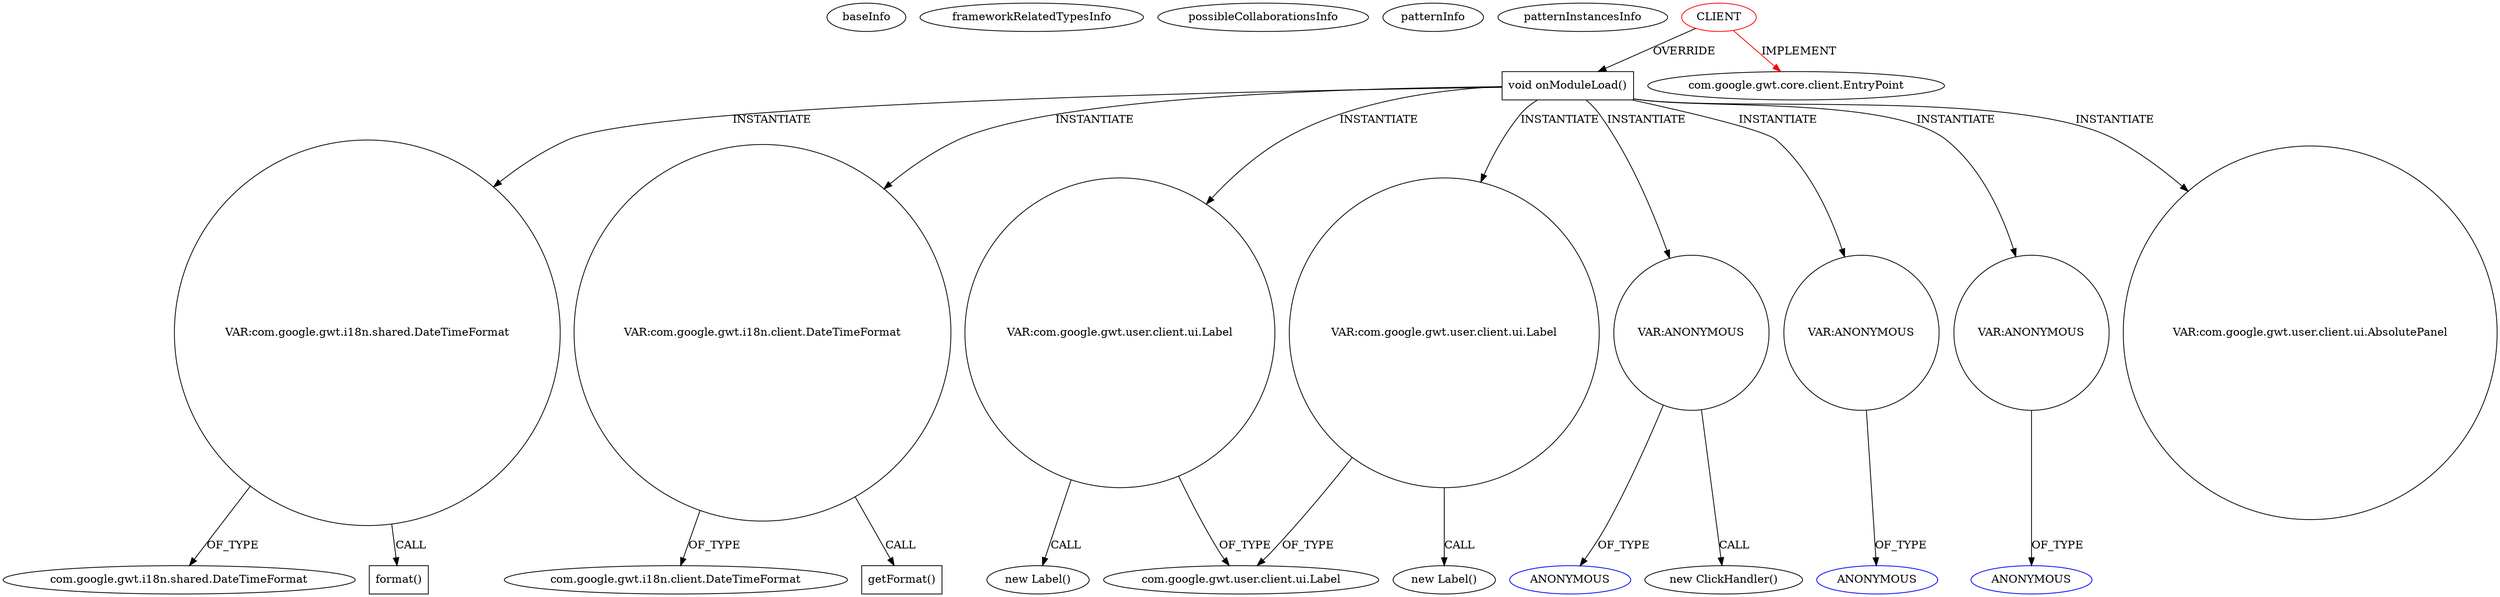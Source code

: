 digraph {
baseInfo[graphId=1131,category="pattern",isAnonymous=false,possibleRelation=false]
frameworkRelatedTypesInfo[0="com.google.gwt.core.client.EntryPoint"]
possibleCollaborationsInfo[]
patternInfo[frequency=2.0,patternRootClient=0]
patternInstancesInfo[0="nakaken0629-mezamashimailgwt~/nakaken0629-mezamashimailgwt/mezamashimailgwt-master/mezamashimailgwt/src/com/appspot/mezamashimailgwt/client/Mezamashimailgwt.java~Mezamashimailgwt~4116",1="coldplayguy-flight87~/coldplayguy-flight87/flight87-master/BookFlight/src/bookflight/client/BookFlight.java~BookFlight~1091"]
220[label="com.google.gwt.i18n.shared.DateTimeFormat",vertexType="FRAMEWORK_CLASS_TYPE",isFrameworkType=false]
218[label="VAR:com.google.gwt.i18n.shared.DateTimeFormat",vertexType="VARIABLE_EXPRESION",isFrameworkType=false,shape=circle]
219[label="format()",vertexType="INSIDE_CALL",isFrameworkType=false,shape=box]
2[label="void onModuleLoad()",vertexType="OVERRIDING_METHOD_DECLARATION",isFrameworkType=false,shape=box]
0[label="CLIENT",vertexType="ROOT_CLIENT_CLASS_DECLARATION",isFrameworkType=false,color=red]
210[label="VAR:com.google.gwt.i18n.client.DateTimeFormat",vertexType="VARIABLE_EXPRESION",isFrameworkType=false,shape=circle]
212[label="com.google.gwt.i18n.client.DateTimeFormat",vertexType="FRAMEWORK_CLASS_TYPE",isFrameworkType=false]
206[label="VAR:com.google.gwt.user.client.ui.Label",vertexType="VARIABLE_EXPRESION",isFrameworkType=false,shape=circle]
189[label="com.google.gwt.user.client.ui.Label",vertexType="FRAMEWORK_CLASS_TYPE",isFrameworkType=false]
226[label="VAR:com.google.gwt.user.client.ui.Label",vertexType="VARIABLE_EXPRESION",isFrameworkType=false,shape=circle]
211[label="getFormat()",vertexType="INSIDE_CALL",isFrameworkType=false,shape=box]
1[label="com.google.gwt.core.client.EntryPoint",vertexType="FRAMEWORK_INTERFACE_TYPE",isFrameworkType=false]
205[label="new Label()",vertexType="CONSTRUCTOR_CALL",isFrameworkType=false]
225[label="new Label()",vertexType="CONSTRUCTOR_CALL",isFrameworkType=false]
150[label="VAR:ANONYMOUS",vertexType="VARIABLE_EXPRESION",isFrameworkType=false,shape=circle]
151[label="ANONYMOUS",vertexType="REFERENCE_ANONYMOUS_DECLARATION",isFrameworkType=false,color=blue]
149[label="new ClickHandler()",vertexType="CONSTRUCTOR_CALL",isFrameworkType=false]
180[label="VAR:ANONYMOUS",vertexType="VARIABLE_EXPRESION",isFrameworkType=false,shape=circle]
181[label="ANONYMOUS",vertexType="REFERENCE_ANONYMOUS_DECLARATION",isFrameworkType=false,color=blue]
237[label="VAR:ANONYMOUS",vertexType="VARIABLE_EXPRESION",isFrameworkType=false,shape=circle]
238[label="ANONYMOUS",vertexType="REFERENCE_ANONYMOUS_DECLARATION",isFrameworkType=false,color=blue]
7[label="VAR:com.google.gwt.user.client.ui.AbsolutePanel",vertexType="VARIABLE_EXPRESION",isFrameworkType=false,shape=circle]
210->212[label="OF_TYPE"]
2->226[label="INSTANTIATE"]
2->237[label="INSTANTIATE"]
2->206[label="INSTANTIATE"]
226->225[label="CALL"]
2->7[label="INSTANTIATE"]
150->151[label="OF_TYPE"]
2->150[label="INSTANTIATE"]
210->211[label="CALL"]
150->149[label="CALL"]
2->180[label="INSTANTIATE"]
2->210[label="INSTANTIATE"]
180->181[label="OF_TYPE"]
206->205[label="CALL"]
0->1[label="IMPLEMENT",color=red]
0->2[label="OVERRIDE"]
206->189[label="OF_TYPE"]
226->189[label="OF_TYPE"]
237->238[label="OF_TYPE"]
218->219[label="CALL"]
218->220[label="OF_TYPE"]
2->218[label="INSTANTIATE"]
}
